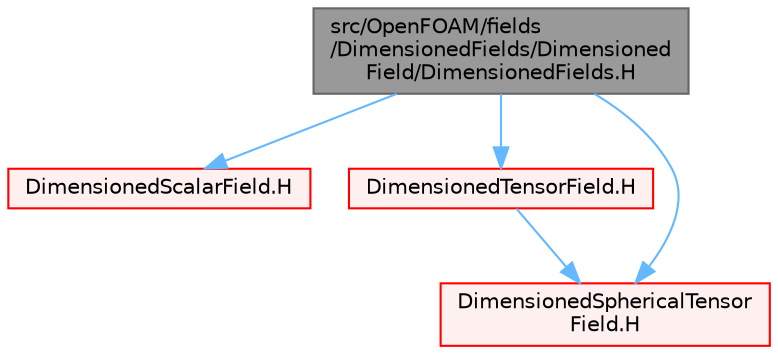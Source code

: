 digraph "src/OpenFOAM/fields/DimensionedFields/DimensionedField/DimensionedFields.H"
{
 // LATEX_PDF_SIZE
  bgcolor="transparent";
  edge [fontname=Helvetica,fontsize=10,labelfontname=Helvetica,labelfontsize=10];
  node [fontname=Helvetica,fontsize=10,shape=box,height=0.2,width=0.4];
  Node1 [id="Node000001",label="src/OpenFOAM/fields\l/DimensionedFields/Dimensioned\lField/DimensionedFields.H",height=0.2,width=0.4,color="gray40", fillcolor="grey60", style="filled", fontcolor="black",tooltip=" "];
  Node1 -> Node2 [id="edge1_Node000001_Node000002",color="steelblue1",style="solid",tooltip=" "];
  Node2 [id="Node000002",label="DimensionedScalarField.H",height=0.2,width=0.4,color="red", fillcolor="#FFF0F0", style="filled",URL="$DimensionedScalarField_8H.html",tooltip="Scalar specific part of the implementation of DimensionedField."];
  Node1 -> Node210 [id="edge2_Node000001_Node000210",color="steelblue1",style="solid",tooltip=" "];
  Node210 [id="Node000210",label="DimensionedTensorField.H",height=0.2,width=0.4,color="red", fillcolor="#FFF0F0", style="filled",URL="$DimensionedTensorField_8H.html",tooltip="Tensor specific part of the implementation of DimensionedField."];
  Node210 -> Node211 [id="edge3_Node000210_Node000211",color="steelblue1",style="solid",tooltip=" "];
  Node211 [id="Node000211",label="DimensionedSphericalTensor\lField.H",height=0.2,width=0.4,color="red", fillcolor="#FFF0F0", style="filled",URL="$DimensionedSphericalTensorField_8H.html",tooltip="Specialisation of DimensionedField<T, GeoMesh> for sphericalTensor."];
  Node1 -> Node211 [id="edge4_Node000001_Node000211",color="steelblue1",style="solid",tooltip=" "];
}
